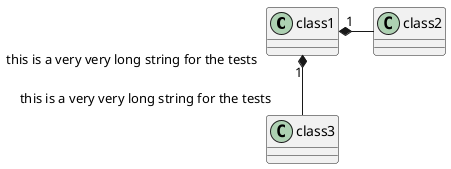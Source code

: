 {
  "sha1": "6ge6ii46aq1f6wta77mo681aq2n623v",
  "insertion": {
    "when": "2024-05-30T20:48:20.954Z",
    "user": "plantuml@gmail.com"
  }
}
@startuml
class1 "1" *- "this is a very very long string for the tests" class2
class1 "1" *-- "this is a very very long string for the tests" class3
@enduml
